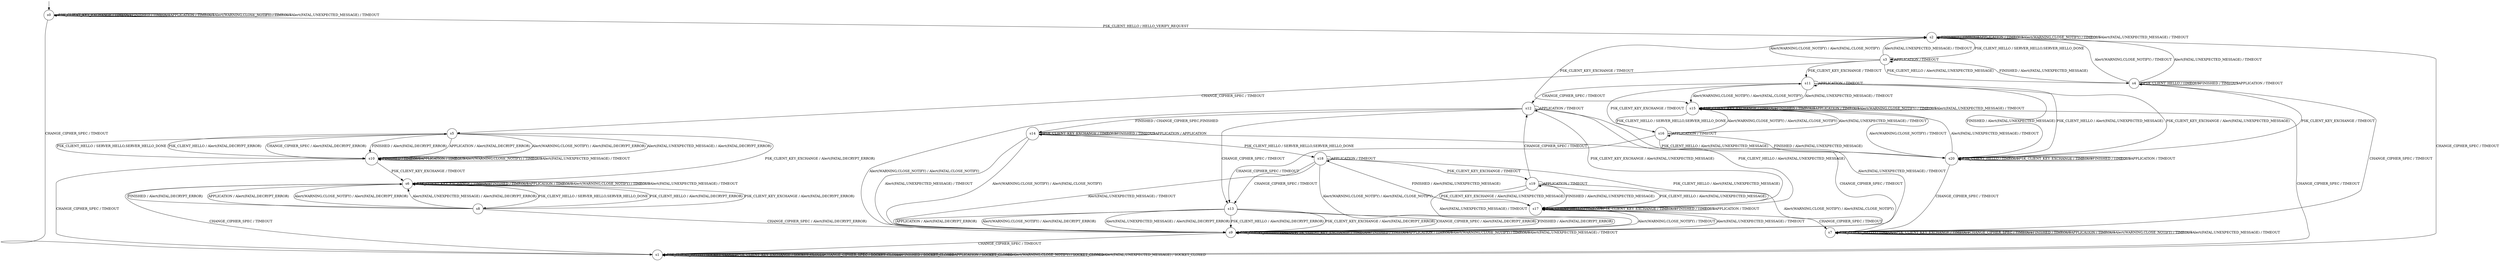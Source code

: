 digraph g {

	s0 [shape="circle" label="s0"];
	s1 [shape="circle" label="s1"];
	s2 [shape="circle" label="s2"];
	s3 [shape="circle" label="s3"];
	s4 [shape="circle" label="s4"];
	s5 [shape="circle" label="s5"];
	s6 [shape="circle" label="s6"];
	s7 [shape="circle" label="s7"];
	s8 [shape="circle" label="s8"];
	s9 [shape="circle" label="s9"];
	s10 [shape="circle" label="s10"];
	s11 [shape="circle" label="s11"];
	s12 [shape="circle" label="s12"];
	s13 [shape="circle" label="s13"];
	s14 [shape="circle" label="s14"];
	s15 [shape="circle" label="s15"];
	s16 [shape="circle" label="s16"];
	s17 [shape="circle" label="s17"];
	s18 [shape="circle" label="s18"];
	s19 [shape="circle" label="s19"];
	s20 [shape="circle" label="s20"];
	s0 -> s2 [label="PSK_CLIENT_HELLO / HELLO_VERIFY_REQUEST"];
	s0 -> s0 [label="PSK_CLIENT_KEY_EXCHANGE / TIMEOUT"];
	s0 -> s1 [label="CHANGE_CIPHER_SPEC / TIMEOUT"];
	s0 -> s0 [label="FINISHED / TIMEOUT"];
	s0 -> s0 [label="APPLICATION / TIMEOUT"];
	s0 -> s0 [label="Alert(WARNING,CLOSE_NOTIFY) / TIMEOUT"];
	s0 -> s0 [label="Alert(FATAL,UNEXPECTED_MESSAGE) / TIMEOUT"];
	s1 -> s1 [label="PSK_CLIENT_HELLO / SOCKET_CLOSED"];
	s1 -> s1 [label="PSK_CLIENT_KEY_EXCHANGE / SOCKET_CLOSED"];
	s1 -> s1 [label="CHANGE_CIPHER_SPEC / SOCKET_CLOSED"];
	s1 -> s1 [label="FINISHED / SOCKET_CLOSED"];
	s1 -> s1 [label="APPLICATION / SOCKET_CLOSED"];
	s1 -> s1 [label="Alert(WARNING,CLOSE_NOTIFY) / SOCKET_CLOSED"];
	s1 -> s1 [label="Alert(FATAL,UNEXPECTED_MESSAGE) / SOCKET_CLOSED"];
	s2 -> s3 [label="PSK_CLIENT_HELLO / SERVER_HELLO,SERVER_HELLO_DONE"];
	s2 -> s15 [label="PSK_CLIENT_KEY_EXCHANGE / TIMEOUT"];
	s2 -> s1 [label="CHANGE_CIPHER_SPEC / TIMEOUT"];
	s2 -> s2 [label="FINISHED / TIMEOUT"];
	s2 -> s2 [label="APPLICATION / TIMEOUT"];
	s2 -> s2 [label="Alert(WARNING,CLOSE_NOTIFY) / TIMEOUT"];
	s2 -> s2 [label="Alert(FATAL,UNEXPECTED_MESSAGE) / TIMEOUT"];
	s3 -> s4 [label="PSK_CLIENT_HELLO / Alert(FATAL,UNEXPECTED_MESSAGE)"];
	s3 -> s11 [label="PSK_CLIENT_KEY_EXCHANGE / TIMEOUT"];
	s3 -> s5 [label="CHANGE_CIPHER_SPEC / TIMEOUT"];
	s3 -> s4 [label="FINISHED / Alert(FATAL,UNEXPECTED_MESSAGE)"];
	s3 -> s3 [label="APPLICATION / TIMEOUT"];
	s3 -> s2 [label="Alert(WARNING,CLOSE_NOTIFY) / Alert(FATAL,CLOSE_NOTIFY)"];
	s3 -> s2 [label="Alert(FATAL,UNEXPECTED_MESSAGE) / TIMEOUT"];
	s4 -> s4 [label="PSK_CLIENT_HELLO / TIMEOUT"];
	s4 -> s20 [label="PSK_CLIENT_KEY_EXCHANGE / TIMEOUT"];
	s4 -> s7 [label="CHANGE_CIPHER_SPEC / TIMEOUT"];
	s4 -> s4 [label="FINISHED / TIMEOUT"];
	s4 -> s4 [label="APPLICATION / TIMEOUT"];
	s4 -> s2 [label="Alert(WARNING,CLOSE_NOTIFY) / TIMEOUT"];
	s4 -> s2 [label="Alert(FATAL,UNEXPECTED_MESSAGE) / TIMEOUT"];
	s5 -> s10 [label="PSK_CLIENT_HELLO / Alert(FATAL,DECRYPT_ERROR)"];
	s5 -> s6 [label="PSK_CLIENT_KEY_EXCHANGE / Alert(FATAL,DECRYPT_ERROR)"];
	s5 -> s10 [label="CHANGE_CIPHER_SPEC / Alert(FATAL,DECRYPT_ERROR)"];
	s5 -> s10 [label="FINISHED / Alert(FATAL,DECRYPT_ERROR)"];
	s5 -> s10 [label="APPLICATION / Alert(FATAL,DECRYPT_ERROR)"];
	s5 -> s10 [label="Alert(WARNING,CLOSE_NOTIFY) / Alert(FATAL,DECRYPT_ERROR)"];
	s5 -> s10 [label="Alert(FATAL,UNEXPECTED_MESSAGE) / Alert(FATAL,DECRYPT_ERROR)"];
	s6 -> s8 [label="PSK_CLIENT_HELLO / SERVER_HELLO,SERVER_HELLO_DONE"];
	s6 -> s6 [label="PSK_CLIENT_KEY_EXCHANGE / TIMEOUT"];
	s6 -> s1 [label="CHANGE_CIPHER_SPEC / TIMEOUT"];
	s6 -> s6 [label="FINISHED / TIMEOUT"];
	s6 -> s6 [label="APPLICATION / TIMEOUT"];
	s6 -> s6 [label="Alert(WARNING,CLOSE_NOTIFY) / TIMEOUT"];
	s6 -> s6 [label="Alert(FATAL,UNEXPECTED_MESSAGE) / TIMEOUT"];
	s7 -> s7 [label="PSK_CLIENT_HELLO / TIMEOUT"];
	s7 -> s7 [label="PSK_CLIENT_KEY_EXCHANGE / TIMEOUT"];
	s7 -> s7 [label="CHANGE_CIPHER_SPEC / TIMEOUT"];
	s7 -> s7 [label="FINISHED / TIMEOUT"];
	s7 -> s7 [label="APPLICATION / TIMEOUT"];
	s7 -> s7 [label="Alert(WARNING,CLOSE_NOTIFY) / TIMEOUT"];
	s7 -> s7 [label="Alert(FATAL,UNEXPECTED_MESSAGE) / TIMEOUT"];
	s8 -> s6 [label="PSK_CLIENT_HELLO / Alert(FATAL,DECRYPT_ERROR)"];
	s8 -> s6 [label="PSK_CLIENT_KEY_EXCHANGE / Alert(FATAL,DECRYPT_ERROR)"];
	s8 -> s9 [label="CHANGE_CIPHER_SPEC / Alert(FATAL,DECRYPT_ERROR)"];
	s8 -> s6 [label="FINISHED / Alert(FATAL,DECRYPT_ERROR)"];
	s8 -> s6 [label="APPLICATION / Alert(FATAL,DECRYPT_ERROR)"];
	s8 -> s6 [label="Alert(WARNING,CLOSE_NOTIFY) / Alert(FATAL,DECRYPT_ERROR)"];
	s8 -> s6 [label="Alert(FATAL,UNEXPECTED_MESSAGE) / Alert(FATAL,DECRYPT_ERROR)"];
	s9 -> s9 [label="PSK_CLIENT_HELLO / TIMEOUT"];
	s9 -> s9 [label="PSK_CLIENT_KEY_EXCHANGE / TIMEOUT"];
	s9 -> s1 [label="CHANGE_CIPHER_SPEC / TIMEOUT"];
	s9 -> s9 [label="FINISHED / TIMEOUT"];
	s9 -> s9 [label="APPLICATION / TIMEOUT"];
	s9 -> s9 [label="Alert(WARNING,CLOSE_NOTIFY) / TIMEOUT"];
	s9 -> s9 [label="Alert(FATAL,UNEXPECTED_MESSAGE) / TIMEOUT"];
	s10 -> s5 [label="PSK_CLIENT_HELLO / SERVER_HELLO,SERVER_HELLO_DONE"];
	s10 -> s6 [label="PSK_CLIENT_KEY_EXCHANGE / TIMEOUT"];
	s10 -> s1 [label="CHANGE_CIPHER_SPEC / TIMEOUT"];
	s10 -> s10 [label="FINISHED / TIMEOUT"];
	s10 -> s10 [label="APPLICATION / TIMEOUT"];
	s10 -> s10 [label="Alert(WARNING,CLOSE_NOTIFY) / TIMEOUT"];
	s10 -> s10 [label="Alert(FATAL,UNEXPECTED_MESSAGE) / TIMEOUT"];
	s11 -> s20 [label="PSK_CLIENT_HELLO / Alert(FATAL,UNEXPECTED_MESSAGE)"];
	s11 -> s20 [label="PSK_CLIENT_KEY_EXCHANGE / Alert(FATAL,UNEXPECTED_MESSAGE)"];
	s11 -> s12 [label="CHANGE_CIPHER_SPEC / TIMEOUT"];
	s11 -> s20 [label="FINISHED / Alert(FATAL,UNEXPECTED_MESSAGE)"];
	s11 -> s11 [label="APPLICATION / TIMEOUT"];
	s11 -> s15 [label="Alert(WARNING,CLOSE_NOTIFY) / Alert(FATAL,CLOSE_NOTIFY)"];
	s11 -> s15 [label="Alert(FATAL,UNEXPECTED_MESSAGE) / TIMEOUT"];
	s12 -> s17 [label="PSK_CLIENT_HELLO / Alert(FATAL,UNEXPECTED_MESSAGE)"];
	s12 -> s17 [label="PSK_CLIENT_KEY_EXCHANGE / Alert(FATAL,UNEXPECTED_MESSAGE)"];
	s12 -> s13 [label="CHANGE_CIPHER_SPEC / TIMEOUT"];
	s12 -> s14 [label="FINISHED / CHANGE_CIPHER_SPEC,FINISHED"];
	s12 -> s12 [label="APPLICATION / TIMEOUT"];
	s12 -> s9 [label="Alert(WARNING,CLOSE_NOTIFY) / Alert(FATAL,CLOSE_NOTIFY)"];
	s12 -> s9 [label="Alert(FATAL,UNEXPECTED_MESSAGE) / TIMEOUT"];
	s13 -> s9 [label="PSK_CLIENT_HELLO / Alert(FATAL,DECRYPT_ERROR)"];
	s13 -> s9 [label="PSK_CLIENT_KEY_EXCHANGE / Alert(FATAL,DECRYPT_ERROR)"];
	s13 -> s9 [label="CHANGE_CIPHER_SPEC / Alert(FATAL,DECRYPT_ERROR)"];
	s13 -> s9 [label="FINISHED / Alert(FATAL,DECRYPT_ERROR)"];
	s13 -> s9 [label="APPLICATION / Alert(FATAL,DECRYPT_ERROR)"];
	s13 -> s9 [label="Alert(WARNING,CLOSE_NOTIFY) / Alert(FATAL,DECRYPT_ERROR)"];
	s13 -> s9 [label="Alert(FATAL,UNEXPECTED_MESSAGE) / Alert(FATAL,DECRYPT_ERROR)"];
	s14 -> s18 [label="PSK_CLIENT_HELLO / SERVER_HELLO,SERVER_HELLO_DONE"];
	s14 -> s14 [label="PSK_CLIENT_KEY_EXCHANGE / TIMEOUT"];
	s14 -> s7 [label="CHANGE_CIPHER_SPEC / TIMEOUT"];
	s14 -> s14 [label="FINISHED / TIMEOUT"];
	s14 -> s14 [label="APPLICATION / APPLICATION"];
	s14 -> s9 [label="Alert(WARNING,CLOSE_NOTIFY) / Alert(FATAL,CLOSE_NOTIFY)"];
	s14 -> s9 [label="Alert(FATAL,UNEXPECTED_MESSAGE) / TIMEOUT"];
	s15 -> s16 [label="PSK_CLIENT_HELLO / SERVER_HELLO,SERVER_HELLO_DONE"];
	s15 -> s15 [label="PSK_CLIENT_KEY_EXCHANGE / TIMEOUT"];
	s15 -> s1 [label="CHANGE_CIPHER_SPEC / TIMEOUT"];
	s15 -> s15 [label="FINISHED / TIMEOUT"];
	s15 -> s15 [label="APPLICATION / TIMEOUT"];
	s15 -> s15 [label="Alert(WARNING,CLOSE_NOTIFY) / TIMEOUT"];
	s15 -> s15 [label="Alert(FATAL,UNEXPECTED_MESSAGE) / TIMEOUT"];
	s16 -> s20 [label="PSK_CLIENT_HELLO / Alert(FATAL,UNEXPECTED_MESSAGE)"];
	s16 -> s11 [label="PSK_CLIENT_KEY_EXCHANGE / TIMEOUT"];
	s16 -> s13 [label="CHANGE_CIPHER_SPEC / TIMEOUT"];
	s16 -> s20 [label="FINISHED / Alert(FATAL,UNEXPECTED_MESSAGE)"];
	s16 -> s16 [label="APPLICATION / TIMEOUT"];
	s16 -> s15 [label="Alert(WARNING,CLOSE_NOTIFY) / Alert(FATAL,CLOSE_NOTIFY)"];
	s16 -> s15 [label="Alert(FATAL,UNEXPECTED_MESSAGE) / TIMEOUT"];
	s17 -> s17 [label="PSK_CLIENT_HELLO / TIMEOUT"];
	s17 -> s17 [label="PSK_CLIENT_KEY_EXCHANGE / TIMEOUT"];
	s17 -> s7 [label="CHANGE_CIPHER_SPEC / TIMEOUT"];
	s17 -> s17 [label="FINISHED / TIMEOUT"];
	s17 -> s17 [label="APPLICATION / TIMEOUT"];
	s17 -> s9 [label="Alert(WARNING,CLOSE_NOTIFY) / TIMEOUT"];
	s17 -> s9 [label="Alert(FATAL,UNEXPECTED_MESSAGE) / TIMEOUT"];
	s18 -> s17 [label="PSK_CLIENT_HELLO / Alert(FATAL,UNEXPECTED_MESSAGE)"];
	s18 -> s19 [label="PSK_CLIENT_KEY_EXCHANGE / TIMEOUT"];
	s18 -> s13 [label="CHANGE_CIPHER_SPEC / TIMEOUT"];
	s18 -> s17 [label="FINISHED / Alert(FATAL,UNEXPECTED_MESSAGE)"];
	s18 -> s18 [label="APPLICATION / TIMEOUT"];
	s18 -> s9 [label="Alert(WARNING,CLOSE_NOTIFY) / Alert(FATAL,CLOSE_NOTIFY)"];
	s18 -> s9 [label="Alert(FATAL,UNEXPECTED_MESSAGE) / TIMEOUT"];
	s19 -> s17 [label="PSK_CLIENT_HELLO / Alert(FATAL,UNEXPECTED_MESSAGE)"];
	s19 -> s17 [label="PSK_CLIENT_KEY_EXCHANGE / Alert(FATAL,UNEXPECTED_MESSAGE)"];
	s19 -> s12 [label="CHANGE_CIPHER_SPEC / TIMEOUT"];
	s19 -> s17 [label="FINISHED / Alert(FATAL,UNEXPECTED_MESSAGE)"];
	s19 -> s19 [label="APPLICATION / TIMEOUT"];
	s19 -> s9 [label="Alert(WARNING,CLOSE_NOTIFY) / Alert(FATAL,CLOSE_NOTIFY)"];
	s19 -> s9 [label="Alert(FATAL,UNEXPECTED_MESSAGE) / TIMEOUT"];
	s20 -> s20 [label="PSK_CLIENT_HELLO / TIMEOUT"];
	s20 -> s20 [label="PSK_CLIENT_KEY_EXCHANGE / TIMEOUT"];
	s20 -> s7 [label="CHANGE_CIPHER_SPEC / TIMEOUT"];
	s20 -> s20 [label="FINISHED / TIMEOUT"];
	s20 -> s20 [label="APPLICATION / TIMEOUT"];
	s20 -> s15 [label="Alert(WARNING,CLOSE_NOTIFY) / TIMEOUT"];
	s20 -> s15 [label="Alert(FATAL,UNEXPECTED_MESSAGE) / TIMEOUT"];

__start0 [label="" shape="none" width="0" height="0"];
__start0 -> s0;

}
